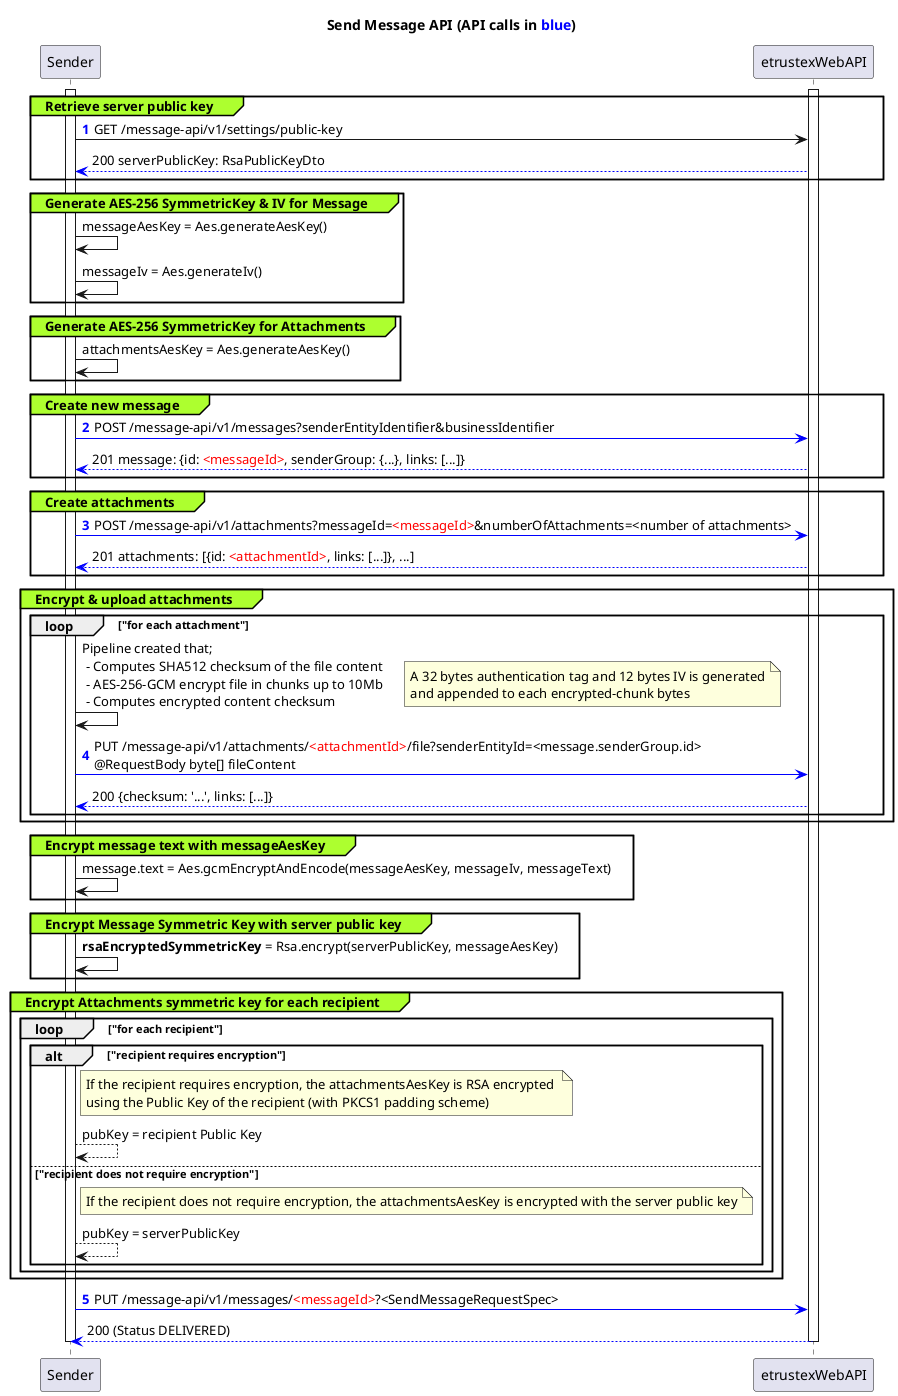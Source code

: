 @startuml
title Send Message API (API calls in <font color=blue>blue</font>)

' System sending to Web (Recipient is human)

activate Sender
activate etrustexWebAPI
'activate Recipient
group#GreenYellow Retrieve server public key
    autonumber "<b><font color=blue>0</font>"
    Sender -> etrustexWebAPI: GET /message-api/v1/settings/public-key
    autonumber stop
    Sender <-[#blue]- etrustexWebAPI: 200 serverPublicKey: RsaPublicKeyDto
end

group#GreenYellow Generate AES-256 SymmetricKey & IV for Message
    Sender -> Sender: messageAesKey = Aes.generateAesKey()
    Sender -> Sender: messageIv = Aes.generateIv()
end

group#GreenYellow Generate AES-256 SymmetricKey for Attachments
    Sender -> Sender: attachmentsAesKey = Aes.generateAesKey()
end

group#GreenYellow Create new message
    autonumber resume
    Sender -[#blue]> etrustexWebAPI: POST /message-api/v1/messages?senderEntityIdentifier&businessIdentifier
    autonumber stop
    Sender <-[#blue]- etrustexWebAPI: 201 message: {id: <font color=red><messageId></font>, senderGroup: {...}, links: [...]}
end

group#GreenYellow Create attachments
     autonumber resume
    Sender -[#blue]> etrustexWebAPI: POST /message-api/v1/attachments?messageId=<font color=red><messageId></font>&numberOfAttachments=<number of attachments>
    autonumber stop
    Sender <-[#blue]- etrustexWebAPI: 201 attachments: [{id: <font color=red><attachmentId></font>, links: [...]}, ...]

end

group#GreenYellow Encrypt & upload attachments
    loop "for each attachment"
        Sender -> Sender: Pipeline created that;\n - Computes SHA512 checksum of the file content\n - AES-256-GCM encrypt file in chunks up to 10Mb\n - Computes encrypted content checksum
        note right
            A 32 bytes authentication tag and 12 bytes IV is generated
            and appended to each encrypted-chunk bytes
        end note

        autonumber resume
            Sender -[#blue]> etrustexWebAPI: PUT /message-api/v1/attachments/<font color=red><attachmentId></font>/file?senderEntityId=<message.senderGroup.id>\n@RequestBody byte[] fileContent
        autonumber stop
        Sender <-[#blue]- etrustexWebAPI: 200 {checksum: '...', links: [...]}
    end
end

group#GreenYellow Encrypt message text with messageAesKey
    Sender -> Sender: message.text = Aes.gcmEncryptAndEncode(messageAesKey, messageIv, messageText)
end

group#GreenYellow Encrypt Message Symmetric Key with server public key
    Sender -> Sender: <b>rsaEncryptedSymmetricKey</b> = Rsa.encrypt(serverPublicKey, messageAesKey)
end

group#GreenYellow Encrypt Attachments symmetric key for each recipient
    loop "for each recipient"
        alt "recipient requires encryption"
            note right of Sender: If the recipient requires encryption, the attachmentsAesKey is RSA encrypted \nusing the Public Key of the recipient (with PKCS1 padding scheme)
            Sender--> Sender: pubKey = recipient Public Key
        else "recipient does not require encryption"
            note right of Sender: If the recipient does not require encryption, the attachmentsAesKey is encrypted with the server public key
            Sender--> Sender: pubKey = serverPublicKey
        end
    end
end

autonumber resume
Sender -[#blue]> etrustexWebAPI: PUT /message-api/v1/messages/<font color=red><messageId></font>?<SendMessageRequestSpec>

autonumber stop
Sender <-[#blue]- etrustexWebAPI: 200 (Status DELIVERED)

'Only if/when recipient is SYSTEM
'etrustexWebAPI -> Recipient: POST <recipient-endpoint>/<message-id>
'etrustexWebAPI <- Recipient: ACK response
'
'Sender <- etrustexWebAPI: <sender-endpoint>/<message-id> (Status DELIVERED)

deactivate Sender
deactivate etrustexWebAPI
@enduml